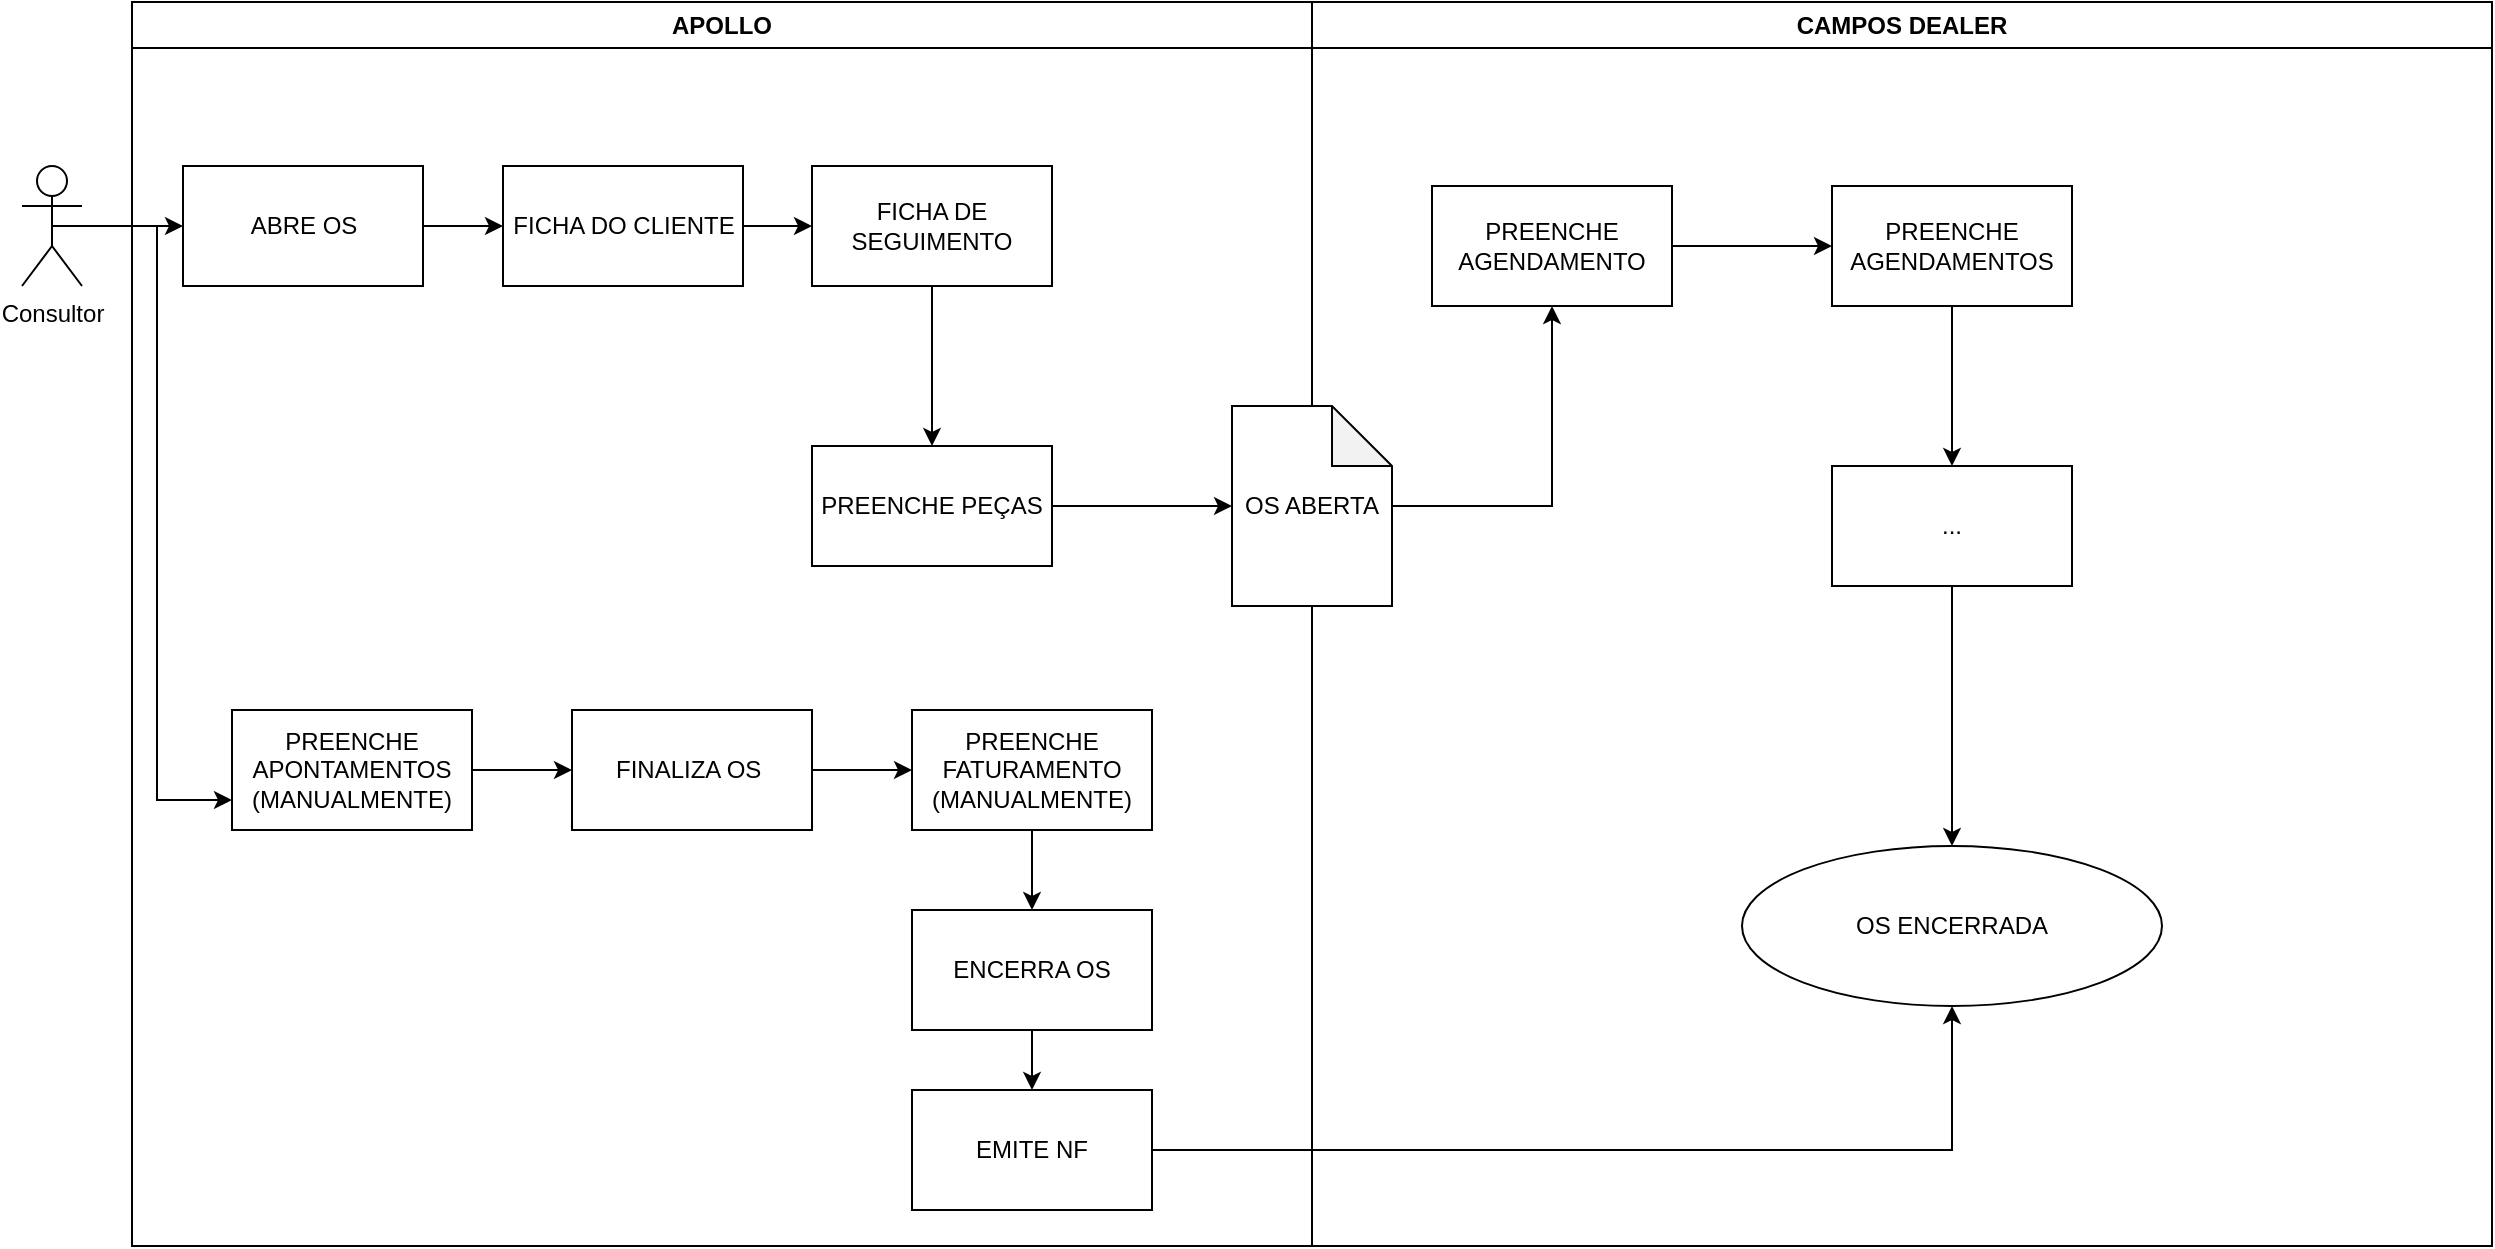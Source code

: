 <mxfile version="24.8.4">
  <diagram name="Page-1" id="e7e014a7-5840-1c2e-5031-d8a46d1fe8dd">
    <mxGraphModel dx="1426" dy="783" grid="1" gridSize="10" guides="1" tooltips="1" connect="1" arrows="1" fold="1" page="1" pageScale="1" pageWidth="1169" pageHeight="826" background="none" math="0" shadow="0">
      <root>
        <mxCell id="0" />
        <mxCell id="1" parent="0" />
        <mxCell id="2" value="APOLLO" style="swimlane;whiteSpace=wrap" parent="1" vertex="1">
          <mxGeometry x="120" y="128" width="590" height="622" as="geometry" />
        </mxCell>
        <mxCell id="9n_BfSxp-osWQLRvpMug-46" value="" style="edgeStyle=orthogonalEdgeStyle;rounded=0;orthogonalLoop=1;jettySize=auto;html=1;" edge="1" parent="2" source="9n_BfSxp-osWQLRvpMug-44" target="9n_BfSxp-osWQLRvpMug-45">
          <mxGeometry relative="1" as="geometry" />
        </mxCell>
        <mxCell id="9n_BfSxp-osWQLRvpMug-44" value="ABRE OS" style="rounded=0;whiteSpace=wrap;html=1;" vertex="1" parent="2">
          <mxGeometry x="25.5" y="82" width="120" height="60" as="geometry" />
        </mxCell>
        <mxCell id="9n_BfSxp-osWQLRvpMug-48" value="" style="edgeStyle=orthogonalEdgeStyle;rounded=0;orthogonalLoop=1;jettySize=auto;html=1;" edge="1" parent="2" source="9n_BfSxp-osWQLRvpMug-45" target="9n_BfSxp-osWQLRvpMug-47">
          <mxGeometry relative="1" as="geometry" />
        </mxCell>
        <mxCell id="9n_BfSxp-osWQLRvpMug-45" value="FICHA DO CLIENTE" style="rounded=0;whiteSpace=wrap;html=1;" vertex="1" parent="2">
          <mxGeometry x="185.5" y="82" width="120" height="60" as="geometry" />
        </mxCell>
        <mxCell id="9n_BfSxp-osWQLRvpMug-50" value="" style="edgeStyle=orthogonalEdgeStyle;rounded=0;orthogonalLoop=1;jettySize=auto;html=1;" edge="1" parent="2" source="9n_BfSxp-osWQLRvpMug-47" target="9n_BfSxp-osWQLRvpMug-49">
          <mxGeometry relative="1" as="geometry" />
        </mxCell>
        <mxCell id="9n_BfSxp-osWQLRvpMug-47" value="FICHA DE SEGUIMENTO" style="rounded=0;whiteSpace=wrap;html=1;" vertex="1" parent="2">
          <mxGeometry x="340" y="82" width="120" height="60" as="geometry" />
        </mxCell>
        <mxCell id="9n_BfSxp-osWQLRvpMug-49" value="PREENCHE PEÇAS" style="rounded=0;whiteSpace=wrap;html=1;" vertex="1" parent="2">
          <mxGeometry x="340" y="222" width="120" height="60" as="geometry" />
        </mxCell>
        <mxCell id="9n_BfSxp-osWQLRvpMug-65" value="" style="edgeStyle=orthogonalEdgeStyle;rounded=0;orthogonalLoop=1;jettySize=auto;html=1;" edge="1" parent="2" source="9n_BfSxp-osWQLRvpMug-63" target="9n_BfSxp-osWQLRvpMug-64">
          <mxGeometry relative="1" as="geometry" />
        </mxCell>
        <mxCell id="9n_BfSxp-osWQLRvpMug-63" value="PREENCHE APONTAMENTOS (MANUALMENTE)" style="rounded=0;whiteSpace=wrap;html=1;" vertex="1" parent="2">
          <mxGeometry x="50" y="354" width="120" height="60" as="geometry" />
        </mxCell>
        <mxCell id="9n_BfSxp-osWQLRvpMug-67" value="" style="edgeStyle=orthogonalEdgeStyle;rounded=0;orthogonalLoop=1;jettySize=auto;html=1;" edge="1" parent="2" source="9n_BfSxp-osWQLRvpMug-64" target="9n_BfSxp-osWQLRvpMug-66">
          <mxGeometry relative="1" as="geometry" />
        </mxCell>
        <mxCell id="9n_BfSxp-osWQLRvpMug-64" value="FINALIZA OS&amp;nbsp;" style="rounded=0;whiteSpace=wrap;html=1;" vertex="1" parent="2">
          <mxGeometry x="220" y="354" width="120" height="60" as="geometry" />
        </mxCell>
        <mxCell id="9n_BfSxp-osWQLRvpMug-69" value="" style="edgeStyle=orthogonalEdgeStyle;rounded=0;orthogonalLoop=1;jettySize=auto;html=1;" edge="1" parent="2" source="9n_BfSxp-osWQLRvpMug-66" target="9n_BfSxp-osWQLRvpMug-68">
          <mxGeometry relative="1" as="geometry" />
        </mxCell>
        <mxCell id="9n_BfSxp-osWQLRvpMug-66" value="PREENCHE FATURAMENTO (MANUALMENTE)" style="rounded=0;whiteSpace=wrap;html=1;" vertex="1" parent="2">
          <mxGeometry x="390" y="354" width="120" height="60" as="geometry" />
        </mxCell>
        <mxCell id="9n_BfSxp-osWQLRvpMug-71" value="" style="edgeStyle=orthogonalEdgeStyle;rounded=0;orthogonalLoop=1;jettySize=auto;html=1;" edge="1" parent="2" source="9n_BfSxp-osWQLRvpMug-68" target="9n_BfSxp-osWQLRvpMug-70">
          <mxGeometry relative="1" as="geometry" />
        </mxCell>
        <mxCell id="9n_BfSxp-osWQLRvpMug-68" value="ENCERRA OS" style="whiteSpace=wrap;html=1;rounded=0;" vertex="1" parent="2">
          <mxGeometry x="390" y="454" width="120" height="60" as="geometry" />
        </mxCell>
        <mxCell id="9n_BfSxp-osWQLRvpMug-70" value="EMITE NF" style="whiteSpace=wrap;html=1;rounded=0;" vertex="1" parent="2">
          <mxGeometry x="390" y="544" width="120" height="60" as="geometry" />
        </mxCell>
        <mxCell id="3" value="CAMPOS DEALER" style="swimlane;whiteSpace=wrap;startSize=23;" parent="1" vertex="1">
          <mxGeometry x="710" y="128" width="590" height="622" as="geometry" />
        </mxCell>
        <mxCell id="9n_BfSxp-osWQLRvpMug-59" value="" style="edgeStyle=orthogonalEdgeStyle;rounded=0;orthogonalLoop=1;jettySize=auto;html=1;" edge="1" parent="3" source="9n_BfSxp-osWQLRvpMug-56" target="9n_BfSxp-osWQLRvpMug-58">
          <mxGeometry relative="1" as="geometry" />
        </mxCell>
        <mxCell id="9n_BfSxp-osWQLRvpMug-56" value="PREENCHE AGENDAMENTO" style="whiteSpace=wrap;html=1;" vertex="1" parent="3">
          <mxGeometry x="60" y="92" width="120" height="60" as="geometry" />
        </mxCell>
        <mxCell id="9n_BfSxp-osWQLRvpMug-61" value="" style="edgeStyle=orthogonalEdgeStyle;rounded=0;orthogonalLoop=1;jettySize=auto;html=1;" edge="1" parent="3" source="9n_BfSxp-osWQLRvpMug-58" target="9n_BfSxp-osWQLRvpMug-60">
          <mxGeometry relative="1" as="geometry" />
        </mxCell>
        <mxCell id="9n_BfSxp-osWQLRvpMug-58" value="PREENCHE AGENDAMENTOS" style="whiteSpace=wrap;html=1;" vertex="1" parent="3">
          <mxGeometry x="260" y="92" width="120" height="60" as="geometry" />
        </mxCell>
        <mxCell id="9n_BfSxp-osWQLRvpMug-74" style="edgeStyle=orthogonalEdgeStyle;rounded=0;orthogonalLoop=1;jettySize=auto;html=1;exitX=0.5;exitY=1;exitDx=0;exitDy=0;" edge="1" parent="3" source="9n_BfSxp-osWQLRvpMug-60" target="9n_BfSxp-osWQLRvpMug-72">
          <mxGeometry relative="1" as="geometry" />
        </mxCell>
        <mxCell id="9n_BfSxp-osWQLRvpMug-60" value="..." style="whiteSpace=wrap;html=1;" vertex="1" parent="3">
          <mxGeometry x="260" y="232" width="120" height="60" as="geometry" />
        </mxCell>
        <mxCell id="9n_BfSxp-osWQLRvpMug-72" value="OS ENCERRADA" style="ellipse;whiteSpace=wrap;html=1;rounded=0;" vertex="1" parent="3">
          <mxGeometry x="215" y="422" width="210" height="80" as="geometry" />
        </mxCell>
        <mxCell id="9n_BfSxp-osWQLRvpMug-62" value="" style="edgeStyle=orthogonalEdgeStyle;rounded=0;orthogonalLoop=1;jettySize=auto;html=1;" edge="1" parent="1" source="9n_BfSxp-osWQLRvpMug-41" target="9n_BfSxp-osWQLRvpMug-44">
          <mxGeometry relative="1" as="geometry" />
        </mxCell>
        <mxCell id="9n_BfSxp-osWQLRvpMug-75" style="edgeStyle=orthogonalEdgeStyle;rounded=0;orthogonalLoop=1;jettySize=auto;html=1;exitX=0.5;exitY=0.5;exitDx=0;exitDy=0;exitPerimeter=0;entryX=0;entryY=0.75;entryDx=0;entryDy=0;" edge="1" parent="1" source="9n_BfSxp-osWQLRvpMug-41" target="9n_BfSxp-osWQLRvpMug-63">
          <mxGeometry relative="1" as="geometry" />
        </mxCell>
        <mxCell id="9n_BfSxp-osWQLRvpMug-41" value="Consultor" style="shape=umlActor;verticalLabelPosition=bottom;verticalAlign=top;html=1;outlineConnect=0;" vertex="1" parent="1">
          <mxGeometry x="65" y="210" width="30" height="60" as="geometry" />
        </mxCell>
        <mxCell id="9n_BfSxp-osWQLRvpMug-57" value="" style="edgeStyle=orthogonalEdgeStyle;rounded=0;orthogonalLoop=1;jettySize=auto;html=1;" edge="1" parent="1" source="9n_BfSxp-osWQLRvpMug-54" target="9n_BfSxp-osWQLRvpMug-56">
          <mxGeometry relative="1" as="geometry" />
        </mxCell>
        <mxCell id="9n_BfSxp-osWQLRvpMug-54" value="OS ABERTA" style="shape=note;whiteSpace=wrap;html=1;backgroundOutline=1;darkOpacity=0.05;" vertex="1" parent="1">
          <mxGeometry x="670" y="330" width="80" height="100" as="geometry" />
        </mxCell>
        <mxCell id="9n_BfSxp-osWQLRvpMug-55" value="" style="edgeStyle=orthogonalEdgeStyle;rounded=0;orthogonalLoop=1;jettySize=auto;html=1;" edge="1" parent="1" source="9n_BfSxp-osWQLRvpMug-49" target="9n_BfSxp-osWQLRvpMug-54">
          <mxGeometry relative="1" as="geometry" />
        </mxCell>
        <mxCell id="9n_BfSxp-osWQLRvpMug-73" value="" style="edgeStyle=orthogonalEdgeStyle;rounded=0;orthogonalLoop=1;jettySize=auto;html=1;" edge="1" parent="1" source="9n_BfSxp-osWQLRvpMug-70" target="9n_BfSxp-osWQLRvpMug-72">
          <mxGeometry relative="1" as="geometry" />
        </mxCell>
      </root>
    </mxGraphModel>
  </diagram>
</mxfile>
